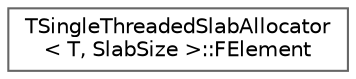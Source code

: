 digraph "Graphical Class Hierarchy"
{
 // INTERACTIVE_SVG=YES
 // LATEX_PDF_SIZE
  bgcolor="transparent";
  edge [fontname=Helvetica,fontsize=10,labelfontname=Helvetica,labelfontsize=10];
  node [fontname=Helvetica,fontsize=10,shape=box,height=0.2,width=0.4];
  rankdir="LR";
  Node0 [id="Node000000",label="TSingleThreadedSlabAllocator\l\< T, SlabSize \>::FElement",height=0.2,width=0.4,color="grey40", fillcolor="white", style="filled",URL="$d8/db5/structTSingleThreadedSlabAllocator_1_1FElement.html",tooltip=" "];
}
